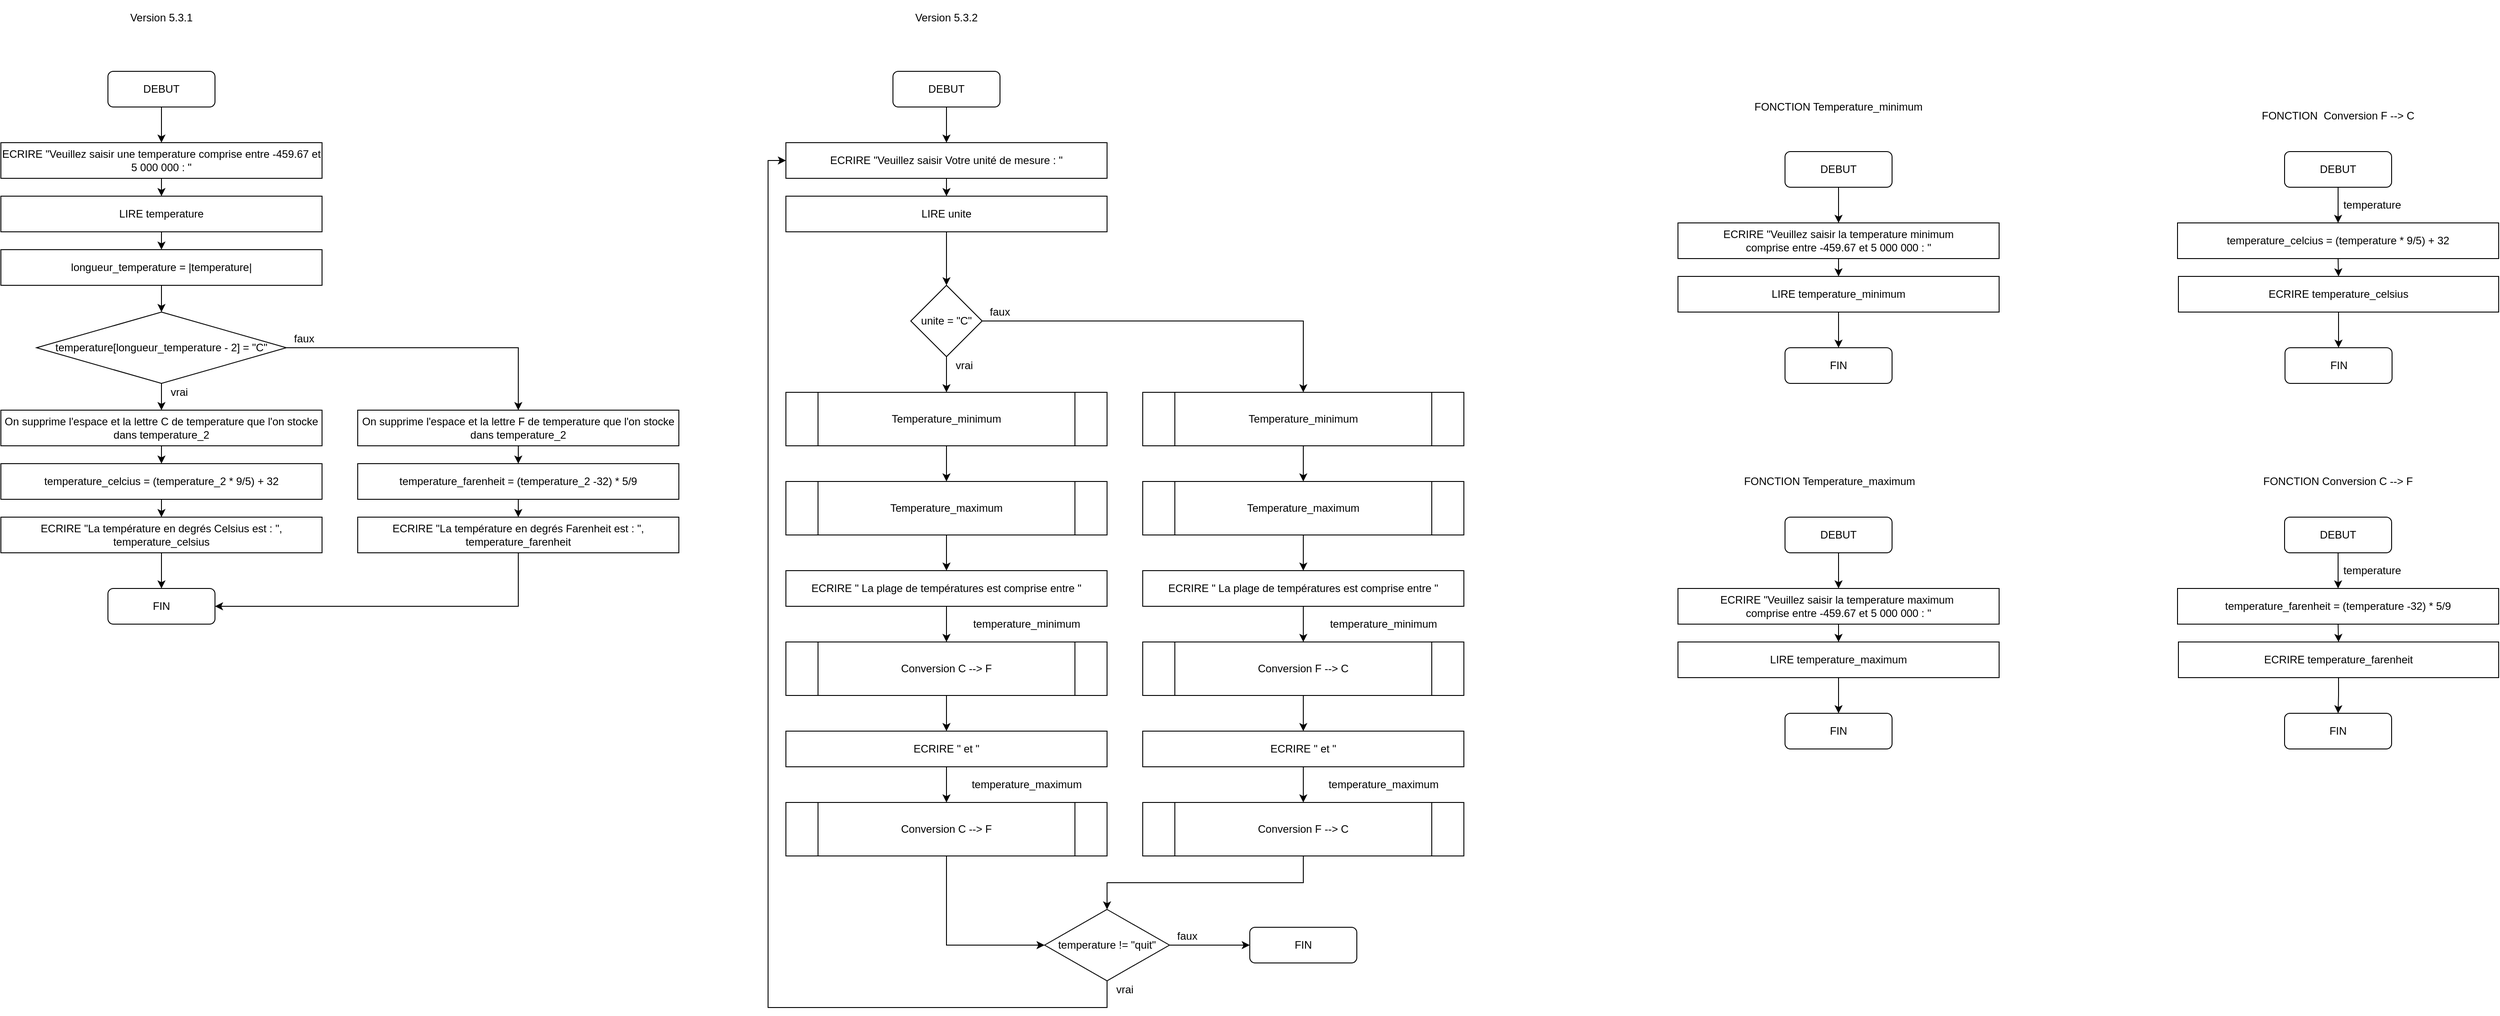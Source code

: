 <mxfile version="14.4.2" type="device"><diagram id="2LQfnjnN--B6OkXImYu9" name="Page-1"><mxGraphModel dx="1662" dy="814" grid="1" gridSize="10" guides="1" tooltips="1" connect="1" arrows="1" fold="1" page="1" pageScale="1" pageWidth="827" pageHeight="1169" math="0" shadow="0"><root><mxCell id="0"/><mxCell id="1" parent="0"/><mxCell id="F50P-UAaNI8iaHoif6Eq-10" style="edgeStyle=orthogonalEdgeStyle;rounded=0;orthogonalLoop=1;jettySize=auto;html=1;exitX=0.5;exitY=1;exitDx=0;exitDy=0;entryX=0.5;entryY=0;entryDx=0;entryDy=0;" edge="1" parent="1" source="HuaS0qik6T8vx8FbvCG5-1" target="HuaS0qik6T8vx8FbvCG5-2"><mxGeometry relative="1" as="geometry"/></mxCell><mxCell id="HuaS0qik6T8vx8FbvCG5-1" value="DEBUT" style="rounded=1;whiteSpace=wrap;html=1;fillColor=none;" parent="1" vertex="1"><mxGeometry x="160" y="120" width="120" height="40" as="geometry"/></mxCell><mxCell id="F50P-UAaNI8iaHoif6Eq-11" style="edgeStyle=orthogonalEdgeStyle;rounded=0;orthogonalLoop=1;jettySize=auto;html=1;exitX=0.5;exitY=1;exitDx=0;exitDy=0;entryX=0.5;entryY=0;entryDx=0;entryDy=0;" edge="1" parent="1" source="HuaS0qik6T8vx8FbvCG5-2" target="HuaS0qik6T8vx8FbvCG5-3"><mxGeometry relative="1" as="geometry"/></mxCell><mxCell id="HuaS0qik6T8vx8FbvCG5-2" value="ECRIRE &quot;Veuillez saisir une temperature comprise entre -459.67 et 5 000 000 : &quot;" style="rounded=0;whiteSpace=wrap;html=1;fillColor=none;" parent="1" vertex="1"><mxGeometry x="40" y="200" width="360" height="40" as="geometry"/></mxCell><mxCell id="F50P-UAaNI8iaHoif6Eq-12" style="edgeStyle=orthogonalEdgeStyle;rounded=0;orthogonalLoop=1;jettySize=auto;html=1;exitX=0.5;exitY=1;exitDx=0;exitDy=0;entryX=0.5;entryY=0;entryDx=0;entryDy=0;" edge="1" parent="1" source="HuaS0qik6T8vx8FbvCG5-3" target="HuaS0qik6T8vx8FbvCG5-5"><mxGeometry relative="1" as="geometry"/></mxCell><mxCell id="HuaS0qik6T8vx8FbvCG5-3" value="LIRE temperature" style="rounded=0;whiteSpace=wrap;html=1;fillColor=none;" parent="1" vertex="1"><mxGeometry x="40" y="260" width="360" height="40" as="geometry"/></mxCell><mxCell id="F50P-UAaNI8iaHoif6Eq-18" style="edgeStyle=orthogonalEdgeStyle;rounded=0;orthogonalLoop=1;jettySize=auto;html=1;exitX=0.5;exitY=1;exitDx=0;exitDy=0;entryX=0.5;entryY=0;entryDx=0;entryDy=0;" edge="1" parent="1" source="HuaS0qik6T8vx8FbvCG5-4" target="F50P-UAaNI8iaHoif6Eq-16"><mxGeometry relative="1" as="geometry"/></mxCell><mxCell id="F50P-UAaNI8iaHoif6Eq-20" style="edgeStyle=orthogonalEdgeStyle;rounded=0;orthogonalLoop=1;jettySize=auto;html=1;exitX=1;exitY=0.5;exitDx=0;exitDy=0;entryX=0.5;entryY=0;entryDx=0;entryDy=0;" edge="1" parent="1" source="HuaS0qik6T8vx8FbvCG5-4" target="F50P-UAaNI8iaHoif6Eq-17"><mxGeometry relative="1" as="geometry"/></mxCell><mxCell id="HuaS0qik6T8vx8FbvCG5-4" value="temperature[longueur_temperature - 2] = &quot;C&quot;" style="rhombus;whiteSpace=wrap;html=1;fillColor=none;" parent="1" vertex="1"><mxGeometry x="80" y="390" width="280" height="80" as="geometry"/></mxCell><mxCell id="F50P-UAaNI8iaHoif6Eq-1" style="edgeStyle=orthogonalEdgeStyle;rounded=0;orthogonalLoop=1;jettySize=auto;html=1;exitX=0.5;exitY=1;exitDx=0;exitDy=0;entryX=0.5;entryY=0;entryDx=0;entryDy=0;" edge="1" parent="1" source="HuaS0qik6T8vx8FbvCG5-5" target="HuaS0qik6T8vx8FbvCG5-4"><mxGeometry relative="1" as="geometry"/></mxCell><mxCell id="HuaS0qik6T8vx8FbvCG5-5" value="longueur_temperature = |temperature|" style="rounded=0;whiteSpace=wrap;html=1;fillColor=none;" parent="1" vertex="1"><mxGeometry x="40" y="320" width="360" height="40" as="geometry"/></mxCell><mxCell id="F50P-UAaNI8iaHoif6Eq-9" style="edgeStyle=orthogonalEdgeStyle;rounded=0;orthogonalLoop=1;jettySize=auto;html=1;exitX=0.5;exitY=1;exitDx=0;exitDy=0;entryX=0.5;entryY=0;entryDx=0;entryDy=0;" edge="1" parent="1" source="F50P-UAaNI8iaHoif6Eq-2" target="F50P-UAaNI8iaHoif6Eq-3"><mxGeometry relative="1" as="geometry"/></mxCell><mxCell id="F50P-UAaNI8iaHoif6Eq-2" value="temperature_farenheit = (temperature_2 -32) * 5/9" style="rounded=0;whiteSpace=wrap;html=1;fillColor=none;" vertex="1" parent="1"><mxGeometry x="440" y="560" width="360" height="40" as="geometry"/></mxCell><mxCell id="F50P-UAaNI8iaHoif6Eq-15" style="edgeStyle=orthogonalEdgeStyle;rounded=0;orthogonalLoop=1;jettySize=auto;html=1;exitX=0.5;exitY=1;exitDx=0;exitDy=0;entryX=1;entryY=0.5;entryDx=0;entryDy=0;" edge="1" parent="1" source="F50P-UAaNI8iaHoif6Eq-3" target="F50P-UAaNI8iaHoif6Eq-13"><mxGeometry relative="1" as="geometry"/></mxCell><mxCell id="F50P-UAaNI8iaHoif6Eq-3" value="ECRIRE &quot;La température en degrés Farenheit est : &quot;, temperature_farenheit" style="rounded=0;whiteSpace=wrap;html=1;fillColor=none;" vertex="1" parent="1"><mxGeometry x="440" y="620" width="360" height="40" as="geometry"/></mxCell><mxCell id="F50P-UAaNI8iaHoif6Eq-7" style="edgeStyle=orthogonalEdgeStyle;rounded=0;orthogonalLoop=1;jettySize=auto;html=1;exitX=0.5;exitY=1;exitDx=0;exitDy=0;entryX=0.5;entryY=0;entryDx=0;entryDy=0;" edge="1" parent="1" source="F50P-UAaNI8iaHoif6Eq-4" target="F50P-UAaNI8iaHoif6Eq-5"><mxGeometry relative="1" as="geometry"/></mxCell><mxCell id="F50P-UAaNI8iaHoif6Eq-4" value="temperature_celcius = (temperature_2 * 9/5) + 32" style="rounded=0;whiteSpace=wrap;html=1;fillColor=none;" vertex="1" parent="1"><mxGeometry x="40" y="560" width="360" height="40" as="geometry"/></mxCell><mxCell id="F50P-UAaNI8iaHoif6Eq-14" style="edgeStyle=orthogonalEdgeStyle;rounded=0;orthogonalLoop=1;jettySize=auto;html=1;exitX=0.5;exitY=1;exitDx=0;exitDy=0;entryX=0.5;entryY=0;entryDx=0;entryDy=0;" edge="1" parent="1" source="F50P-UAaNI8iaHoif6Eq-5" target="F50P-UAaNI8iaHoif6Eq-13"><mxGeometry relative="1" as="geometry"/></mxCell><mxCell id="F50P-UAaNI8iaHoif6Eq-5" value="&lt;span&gt;ECRIRE &quot;La température en degrés Celsius est : &quot;, temperature_celsius&lt;/span&gt;" style="rounded=0;whiteSpace=wrap;html=1;fillColor=none;" vertex="1" parent="1"><mxGeometry x="40" y="620" width="360" height="40" as="geometry"/></mxCell><mxCell id="F50P-UAaNI8iaHoif6Eq-13" value="FIN" style="rounded=1;whiteSpace=wrap;html=1;fillColor=none;" vertex="1" parent="1"><mxGeometry x="160" y="700" width="120" height="40" as="geometry"/></mxCell><mxCell id="F50P-UAaNI8iaHoif6Eq-19" style="edgeStyle=orthogonalEdgeStyle;rounded=0;orthogonalLoop=1;jettySize=auto;html=1;exitX=0.5;exitY=1;exitDx=0;exitDy=0;entryX=0.5;entryY=0;entryDx=0;entryDy=0;" edge="1" parent="1" source="F50P-UAaNI8iaHoif6Eq-16" target="F50P-UAaNI8iaHoif6Eq-4"><mxGeometry relative="1" as="geometry"/></mxCell><mxCell id="F50P-UAaNI8iaHoif6Eq-16" value="On supprime l'espace et la lettre C de temperature que l'on stocke dans temperature_2" style="rounded=0;whiteSpace=wrap;html=1;fillColor=none;" vertex="1" parent="1"><mxGeometry x="40" y="500" width="360" height="40" as="geometry"/></mxCell><mxCell id="F50P-UAaNI8iaHoif6Eq-21" style="edgeStyle=orthogonalEdgeStyle;rounded=0;orthogonalLoop=1;jettySize=auto;html=1;exitX=0.5;exitY=1;exitDx=0;exitDy=0;entryX=0.5;entryY=0;entryDx=0;entryDy=0;" edge="1" parent="1" source="F50P-UAaNI8iaHoif6Eq-17" target="F50P-UAaNI8iaHoif6Eq-2"><mxGeometry relative="1" as="geometry"/></mxCell><mxCell id="F50P-UAaNI8iaHoif6Eq-17" value="On supprime l'espace et la lettre F de temperature que l'on stocke dans temperature_2" style="rounded=0;whiteSpace=wrap;html=1;fillColor=none;" vertex="1" parent="1"><mxGeometry x="440" y="500" width="360" height="40" as="geometry"/></mxCell><mxCell id="F50P-UAaNI8iaHoif6Eq-22" value="Version 5.3.1" style="text;html=1;strokeColor=none;fillColor=none;align=center;verticalAlign=middle;whiteSpace=wrap;rounded=0;" vertex="1" parent="1"><mxGeometry x="160" y="40" width="120" height="40" as="geometry"/></mxCell><mxCell id="F50P-UAaNI8iaHoif6Eq-23" value="vrai" style="text;html=1;strokeColor=none;fillColor=none;align=center;verticalAlign=middle;whiteSpace=wrap;rounded=0;" vertex="1" parent="1"><mxGeometry x="220" y="470" width="40" height="20" as="geometry"/></mxCell><mxCell id="F50P-UAaNI8iaHoif6Eq-24" value="faux" style="text;html=1;strokeColor=none;fillColor=none;align=center;verticalAlign=middle;whiteSpace=wrap;rounded=0;" vertex="1" parent="1"><mxGeometry x="360" y="410" width="40" height="20" as="geometry"/></mxCell><mxCell id="F50P-UAaNI8iaHoif6Eq-113" style="edgeStyle=orthogonalEdgeStyle;rounded=0;orthogonalLoop=1;jettySize=auto;html=1;exitX=0.5;exitY=1;exitDx=0;exitDy=0;entryX=0.5;entryY=0;entryDx=0;entryDy=0;" edge="1" parent="1" source="F50P-UAaNI8iaHoif6Eq-25" target="F50P-UAaNI8iaHoif6Eq-60"><mxGeometry relative="1" as="geometry"/></mxCell><mxCell id="F50P-UAaNI8iaHoif6Eq-25" value="DEBUT" style="rounded=1;whiteSpace=wrap;html=1;fillColor=none;" vertex="1" parent="1"><mxGeometry x="1040" y="120" width="120" height="40" as="geometry"/></mxCell><mxCell id="F50P-UAaNI8iaHoif6Eq-26" value="Version 5.3.2" style="text;html=1;strokeColor=none;fillColor=none;align=center;verticalAlign=middle;whiteSpace=wrap;rounded=0;" vertex="1" parent="1"><mxGeometry x="1040" y="40" width="120" height="40" as="geometry"/></mxCell><mxCell id="F50P-UAaNI8iaHoif6Eq-97" style="edgeStyle=orthogonalEdgeStyle;rounded=0;orthogonalLoop=1;jettySize=auto;html=1;exitX=0.5;exitY=1;exitDx=0;exitDy=0;entryX=0.5;entryY=0;entryDx=0;entryDy=0;" edge="1" parent="1" source="F50P-UAaNI8iaHoif6Eq-28" target="F50P-UAaNI8iaHoif6Eq-76"><mxGeometry relative="1" as="geometry"><mxPoint x="2100" y="420" as="targetPoint"/></mxGeometry></mxCell><mxCell id="F50P-UAaNI8iaHoif6Eq-28" value="LIRE temperature_minimum" style="rounded=0;whiteSpace=wrap;html=1;fillColor=none;" vertex="1" parent="1"><mxGeometry x="1920" y="350" width="360" height="40" as="geometry"/></mxCell><mxCell id="F50P-UAaNI8iaHoif6Eq-122" style="edgeStyle=orthogonalEdgeStyle;rounded=0;orthogonalLoop=1;jettySize=auto;html=1;exitX=1;exitY=0.5;exitDx=0;exitDy=0;" edge="1" parent="1" source="F50P-UAaNI8iaHoif6Eq-33" target="F50P-UAaNI8iaHoif6Eq-38"><mxGeometry relative="1" as="geometry"/></mxCell><mxCell id="F50P-UAaNI8iaHoif6Eq-123" style="edgeStyle=orthogonalEdgeStyle;rounded=0;orthogonalLoop=1;jettySize=auto;html=1;exitX=0.5;exitY=1;exitDx=0;exitDy=0;entryX=0;entryY=0.5;entryDx=0;entryDy=0;" edge="1" parent="1" source="F50P-UAaNI8iaHoif6Eq-33" target="F50P-UAaNI8iaHoif6Eq-60"><mxGeometry relative="1" as="geometry"><Array as="points"><mxPoint x="1280" y="1170"/><mxPoint x="900" y="1170"/><mxPoint x="900" y="220"/></Array></mxGeometry></mxCell><mxCell id="F50P-UAaNI8iaHoif6Eq-33" value="temperature != &quot;quit&quot;" style="rhombus;whiteSpace=wrap;html=1;fillColor=none;" vertex="1" parent="1"><mxGeometry x="1210" y="1060" width="140" height="80" as="geometry"/></mxCell><mxCell id="F50P-UAaNI8iaHoif6Eq-144" style="edgeStyle=orthogonalEdgeStyle;rounded=0;orthogonalLoop=1;jettySize=auto;html=1;exitX=0.5;exitY=1;exitDx=0;exitDy=0;entryX=0.5;entryY=0;entryDx=0;entryDy=0;" edge="1" parent="1" source="F50P-UAaNI8iaHoif6Eq-34" target="F50P-UAaNI8iaHoif6Eq-143"><mxGeometry relative="1" as="geometry"/></mxCell><mxCell id="F50P-UAaNI8iaHoif6Eq-34" value="temperature_celcius = (temperature * 9/5) + 32" style="rounded=0;whiteSpace=wrap;html=1;fillColor=none;" vertex="1" parent="1"><mxGeometry x="2480" y="290" width="360" height="40" as="geometry"/></mxCell><mxCell id="F50P-UAaNI8iaHoif6Eq-147" style="edgeStyle=orthogonalEdgeStyle;rounded=0;orthogonalLoop=1;jettySize=auto;html=1;exitX=0.5;exitY=1;exitDx=0;exitDy=0;entryX=0.5;entryY=0;entryDx=0;entryDy=0;" edge="1" parent="1" source="F50P-UAaNI8iaHoif6Eq-36" target="F50P-UAaNI8iaHoif6Eq-146"><mxGeometry relative="1" as="geometry"/></mxCell><mxCell id="F50P-UAaNI8iaHoif6Eq-36" value="temperature_farenheit = (temperature -32) * 5/9" style="rounded=0;whiteSpace=wrap;html=1;fillColor=none;" vertex="1" parent="1"><mxGeometry x="2480" y="700" width="360" height="40" as="geometry"/></mxCell><mxCell id="F50P-UAaNI8iaHoif6Eq-38" value="FIN" style="rounded=1;whiteSpace=wrap;html=1;fillColor=none;" vertex="1" parent="1"><mxGeometry x="1440" y="1080" width="120" height="40" as="geometry"/></mxCell><mxCell id="F50P-UAaNI8iaHoif6Eq-114" style="edgeStyle=orthogonalEdgeStyle;rounded=0;orthogonalLoop=1;jettySize=auto;html=1;exitX=0.5;exitY=1;exitDx=0;exitDy=0;entryX=0.5;entryY=0;entryDx=0;entryDy=0;" edge="1" parent="1" source="F50P-UAaNI8iaHoif6Eq-60" target="F50P-UAaNI8iaHoif6Eq-61"><mxGeometry relative="1" as="geometry"/></mxCell><mxCell id="F50P-UAaNI8iaHoif6Eq-60" value="ECRIRE &quot;Veuillez saisir Votre unité de mesure : &quot;" style="rounded=0;whiteSpace=wrap;html=1;fillColor=none;" vertex="1" parent="1"><mxGeometry x="920" y="200" width="360" height="40" as="geometry"/></mxCell><mxCell id="F50P-UAaNI8iaHoif6Eq-115" style="edgeStyle=orthogonalEdgeStyle;rounded=0;orthogonalLoop=1;jettySize=auto;html=1;exitX=0.5;exitY=1;exitDx=0;exitDy=0;entryX=0.5;entryY=0;entryDx=0;entryDy=0;" edge="1" parent="1" source="F50P-UAaNI8iaHoif6Eq-61" target="F50P-UAaNI8iaHoif6Eq-62"><mxGeometry relative="1" as="geometry"/></mxCell><mxCell id="F50P-UAaNI8iaHoif6Eq-61" value="LIRE unite" style="rounded=0;whiteSpace=wrap;html=1;fillColor=none;" vertex="1" parent="1"><mxGeometry x="920" y="260" width="360" height="40" as="geometry"/></mxCell><mxCell id="F50P-UAaNI8iaHoif6Eq-111" style="edgeStyle=orthogonalEdgeStyle;rounded=0;orthogonalLoop=1;jettySize=auto;html=1;exitX=0.5;exitY=1;exitDx=0;exitDy=0;entryX=0.5;entryY=0;entryDx=0;entryDy=0;" edge="1" parent="1" source="F50P-UAaNI8iaHoif6Eq-62" target="F50P-UAaNI8iaHoif6Eq-77"><mxGeometry relative="1" as="geometry"/></mxCell><mxCell id="F50P-UAaNI8iaHoif6Eq-116" style="edgeStyle=orthogonalEdgeStyle;rounded=0;orthogonalLoop=1;jettySize=auto;html=1;exitX=1;exitY=0.5;exitDx=0;exitDy=0;entryX=0.5;entryY=0;entryDx=0;entryDy=0;" edge="1" parent="1" source="F50P-UAaNI8iaHoif6Eq-62" target="F50P-UAaNI8iaHoif6Eq-92"><mxGeometry relative="1" as="geometry"/></mxCell><mxCell id="F50P-UAaNI8iaHoif6Eq-62" value="unite = &quot;C&quot;" style="rhombus;whiteSpace=wrap;html=1;fillColor=none;" vertex="1" parent="1"><mxGeometry x="1060" y="360" width="80" height="80" as="geometry"/></mxCell><mxCell id="F50P-UAaNI8iaHoif6Eq-96" style="edgeStyle=orthogonalEdgeStyle;rounded=0;orthogonalLoop=1;jettySize=auto;html=1;exitX=0.5;exitY=1;exitDx=0;exitDy=0;entryX=0.5;entryY=0;entryDx=0;entryDy=0;" edge="1" parent="1" source="F50P-UAaNI8iaHoif6Eq-63" target="F50P-UAaNI8iaHoif6Eq-28"><mxGeometry relative="1" as="geometry"/></mxCell><mxCell id="F50P-UAaNI8iaHoif6Eq-63" value="ECRIRE &quot;Veuillez saisir la temperature minimum &lt;br&gt;comprise entre -459.67 et 5 000 000 : &quot;" style="rounded=0;whiteSpace=wrap;html=1;fillColor=none;" vertex="1" parent="1"><mxGeometry x="1920" y="290" width="360" height="40" as="geometry"/></mxCell><mxCell id="F50P-UAaNI8iaHoif6Eq-99" style="edgeStyle=orthogonalEdgeStyle;rounded=0;orthogonalLoop=1;jettySize=auto;html=1;exitX=0.5;exitY=1;exitDx=0;exitDy=0;entryX=0.5;entryY=0;entryDx=0;entryDy=0;" edge="1" parent="1" source="F50P-UAaNI8iaHoif6Eq-66" target="F50P-UAaNI8iaHoif6Eq-67"><mxGeometry relative="1" as="geometry"/></mxCell><mxCell id="F50P-UAaNI8iaHoif6Eq-66" value="ECRIRE &quot;Veuillez saisir la temperature maximum&amp;nbsp;&lt;br&gt;comprise entre -459.67 et 5 000 000 : &quot;" style="rounded=0;whiteSpace=wrap;html=1;fillColor=none;" vertex="1" parent="1"><mxGeometry x="1920" y="700" width="360" height="40" as="geometry"/></mxCell><mxCell id="F50P-UAaNI8iaHoif6Eq-100" style="edgeStyle=orthogonalEdgeStyle;rounded=0;orthogonalLoop=1;jettySize=auto;html=1;exitX=0.5;exitY=1;exitDx=0;exitDy=0;entryX=0.5;entryY=0;entryDx=0;entryDy=0;" edge="1" parent="1" source="F50P-UAaNI8iaHoif6Eq-67" target="F50P-UAaNI8iaHoif6Eq-81"><mxGeometry relative="1" as="geometry"/></mxCell><mxCell id="F50P-UAaNI8iaHoif6Eq-67" value="LIRE temperature_maximum" style="rounded=0;whiteSpace=wrap;html=1;fillColor=none;" vertex="1" parent="1"><mxGeometry x="1920" y="760" width="360" height="40" as="geometry"/></mxCell><mxCell id="F50P-UAaNI8iaHoif6Eq-165" style="edgeStyle=orthogonalEdgeStyle;rounded=0;orthogonalLoop=1;jettySize=auto;html=1;exitX=0.5;exitY=1;exitDx=0;exitDy=0;entryX=0.5;entryY=0;entryDx=0;entryDy=0;" edge="1" parent="1" source="F50P-UAaNI8iaHoif6Eq-71" target="F50P-UAaNI8iaHoif6Eq-156"><mxGeometry relative="1" as="geometry"/></mxCell><mxCell id="F50P-UAaNI8iaHoif6Eq-71" value="Conversion C --&amp;gt; F" style="shape=process;whiteSpace=wrap;html=1;backgroundOutline=1;fillColor=none;" vertex="1" parent="1"><mxGeometry x="920" y="760" width="360" height="60" as="geometry"/></mxCell><mxCell id="F50P-UAaNI8iaHoif6Eq-169" style="edgeStyle=orthogonalEdgeStyle;rounded=0;orthogonalLoop=1;jettySize=auto;html=1;exitX=0.5;exitY=1;exitDx=0;exitDy=0;entryX=0.5;entryY=0;entryDx=0;entryDy=0;" edge="1" parent="1" source="F50P-UAaNI8iaHoif6Eq-72" target="F50P-UAaNI8iaHoif6Eq-157"><mxGeometry relative="1" as="geometry"/></mxCell><mxCell id="F50P-UAaNI8iaHoif6Eq-72" value="Conversion F --&amp;gt; C" style="shape=process;whiteSpace=wrap;html=1;backgroundOutline=1;fillColor=none;" vertex="1" parent="1"><mxGeometry x="1320" y="760" width="360" height="60" as="geometry"/></mxCell><mxCell id="F50P-UAaNI8iaHoif6Eq-95" style="edgeStyle=orthogonalEdgeStyle;rounded=0;orthogonalLoop=1;jettySize=auto;html=1;exitX=0.5;exitY=1;exitDx=0;exitDy=0;entryX=0.5;entryY=0;entryDx=0;entryDy=0;" edge="1" parent="1" source="F50P-UAaNI8iaHoif6Eq-74" target="F50P-UAaNI8iaHoif6Eq-63"><mxGeometry relative="1" as="geometry"/></mxCell><mxCell id="F50P-UAaNI8iaHoif6Eq-74" value="DEBUT" style="rounded=1;whiteSpace=wrap;html=1;fillColor=none;" vertex="1" parent="1"><mxGeometry x="2040" y="210" width="120" height="40" as="geometry"/></mxCell><mxCell id="F50P-UAaNI8iaHoif6Eq-76" value="FIN" style="rounded=1;whiteSpace=wrap;html=1;fillColor=none;" vertex="1" parent="1"><mxGeometry x="2040" y="430" width="120" height="40" as="geometry"/></mxCell><mxCell id="F50P-UAaNI8iaHoif6Eq-151" style="edgeStyle=orthogonalEdgeStyle;rounded=0;orthogonalLoop=1;jettySize=auto;html=1;exitX=0.5;exitY=1;exitDx=0;exitDy=0;entryX=0.5;entryY=0;entryDx=0;entryDy=0;" edge="1" parent="1" source="F50P-UAaNI8iaHoif6Eq-77" target="F50P-UAaNI8iaHoif6Eq-82"><mxGeometry relative="1" as="geometry"/></mxCell><mxCell id="F50P-UAaNI8iaHoif6Eq-77" value="Temperature_minimum" style="shape=process;whiteSpace=wrap;html=1;backgroundOutline=1;fillColor=none;" vertex="1" parent="1"><mxGeometry x="920" y="480" width="360" height="60" as="geometry"/></mxCell><mxCell id="F50P-UAaNI8iaHoif6Eq-98" style="edgeStyle=orthogonalEdgeStyle;rounded=0;orthogonalLoop=1;jettySize=auto;html=1;exitX=0.5;exitY=1;exitDx=0;exitDy=0;entryX=0.5;entryY=0;entryDx=0;entryDy=0;" edge="1" parent="1" source="F50P-UAaNI8iaHoif6Eq-80" target="F50P-UAaNI8iaHoif6Eq-66"><mxGeometry relative="1" as="geometry"/></mxCell><mxCell id="F50P-UAaNI8iaHoif6Eq-80" value="DEBUT" style="rounded=1;whiteSpace=wrap;html=1;fillColor=none;" vertex="1" parent="1"><mxGeometry x="2040" y="620" width="120" height="40" as="geometry"/></mxCell><mxCell id="F50P-UAaNI8iaHoif6Eq-81" value="FIN" style="rounded=1;whiteSpace=wrap;html=1;fillColor=none;" vertex="1" parent="1"><mxGeometry x="2040" y="840" width="120" height="40" as="geometry"/></mxCell><mxCell id="F50P-UAaNI8iaHoif6Eq-163" style="edgeStyle=orthogonalEdgeStyle;rounded=0;orthogonalLoop=1;jettySize=auto;html=1;exitX=0.5;exitY=1;exitDx=0;exitDy=0;entryX=0.5;entryY=0;entryDx=0;entryDy=0;" edge="1" parent="1" source="F50P-UAaNI8iaHoif6Eq-82" target="F50P-UAaNI8iaHoif6Eq-153"><mxGeometry relative="1" as="geometry"/></mxCell><mxCell id="F50P-UAaNI8iaHoif6Eq-82" value="Temperature_maximum" style="shape=process;whiteSpace=wrap;html=1;backgroundOutline=1;fillColor=none;" vertex="1" parent="1"><mxGeometry x="920" y="580" width="360" height="60" as="geometry"/></mxCell><mxCell id="F50P-UAaNI8iaHoif6Eq-167" style="edgeStyle=orthogonalEdgeStyle;rounded=0;orthogonalLoop=1;jettySize=auto;html=1;exitX=0.5;exitY=1;exitDx=0;exitDy=0;entryX=0.5;entryY=0;entryDx=0;entryDy=0;" edge="1" parent="1" source="F50P-UAaNI8iaHoif6Eq-83" target="F50P-UAaNI8iaHoif6Eq-158"><mxGeometry relative="1" as="geometry"/></mxCell><mxCell id="F50P-UAaNI8iaHoif6Eq-83" value="Temperature_maximum" style="shape=process;whiteSpace=wrap;html=1;backgroundOutline=1;fillColor=none;" vertex="1" parent="1"><mxGeometry x="1320" y="580" width="360" height="60" as="geometry"/></mxCell><mxCell id="F50P-UAaNI8iaHoif6Eq-102" style="edgeStyle=orthogonalEdgeStyle;rounded=0;orthogonalLoop=1;jettySize=auto;html=1;exitX=0.5;exitY=1;exitDx=0;exitDy=0;entryX=0.5;entryY=0;entryDx=0;entryDy=0;" edge="1" parent="1" source="F50P-UAaNI8iaHoif6Eq-84" target="F50P-UAaNI8iaHoif6Eq-34"><mxGeometry relative="1" as="geometry"/></mxCell><mxCell id="F50P-UAaNI8iaHoif6Eq-84" value="DEBUT" style="rounded=1;whiteSpace=wrap;html=1;fillColor=none;" vertex="1" parent="1"><mxGeometry x="2600" y="210" width="120" height="40" as="geometry"/></mxCell><mxCell id="F50P-UAaNI8iaHoif6Eq-85" value="FIN" style="rounded=1;whiteSpace=wrap;html=1;fillColor=none;" vertex="1" parent="1"><mxGeometry x="2600.5" y="430" width="120" height="40" as="geometry"/></mxCell><mxCell id="F50P-UAaNI8iaHoif6Eq-86" value="FIN" style="rounded=1;whiteSpace=wrap;html=1;fillColor=none;" vertex="1" parent="1"><mxGeometry x="2600" y="840" width="120" height="40" as="geometry"/></mxCell><mxCell id="F50P-UAaNI8iaHoif6Eq-105" style="edgeStyle=orthogonalEdgeStyle;rounded=0;orthogonalLoop=1;jettySize=auto;html=1;exitX=0.5;exitY=1;exitDx=0;exitDy=0;entryX=0.5;entryY=0;entryDx=0;entryDy=0;" edge="1" parent="1" source="F50P-UAaNI8iaHoif6Eq-87" target="F50P-UAaNI8iaHoif6Eq-36"><mxGeometry relative="1" as="geometry"/></mxCell><mxCell id="F50P-UAaNI8iaHoif6Eq-87" value="DEBUT" style="rounded=1;whiteSpace=wrap;html=1;fillColor=none;" vertex="1" parent="1"><mxGeometry x="2600" y="620" width="120" height="40" as="geometry"/></mxCell><mxCell id="F50P-UAaNI8iaHoif6Eq-90" value="FONCTION&amp;nbsp; Conversion F --&amp;gt; C" style="text;html=1;strokeColor=none;fillColor=none;align=center;verticalAlign=middle;whiteSpace=wrap;rounded=0;" vertex="1" parent="1"><mxGeometry x="2560" y="150" width="200" height="40" as="geometry"/></mxCell><mxCell id="F50P-UAaNI8iaHoif6Eq-91" value="FONCTION Conversion C --&amp;gt; F" style="text;html=1;strokeColor=none;fillColor=none;align=center;verticalAlign=middle;whiteSpace=wrap;rounded=0;" vertex="1" parent="1"><mxGeometry x="2560" y="560" width="200" height="40" as="geometry"/></mxCell><mxCell id="F50P-UAaNI8iaHoif6Eq-152" style="edgeStyle=orthogonalEdgeStyle;rounded=0;orthogonalLoop=1;jettySize=auto;html=1;exitX=0.5;exitY=1;exitDx=0;exitDy=0;entryX=0.5;entryY=0;entryDx=0;entryDy=0;" edge="1" parent="1" source="F50P-UAaNI8iaHoif6Eq-92" target="F50P-UAaNI8iaHoif6Eq-83"><mxGeometry relative="1" as="geometry"/></mxCell><mxCell id="F50P-UAaNI8iaHoif6Eq-92" value="Temperature_minimum" style="shape=process;whiteSpace=wrap;html=1;backgroundOutline=1;fillColor=none;" vertex="1" parent="1"><mxGeometry x="1320" y="480" width="360" height="60" as="geometry"/></mxCell><mxCell id="F50P-UAaNI8iaHoif6Eq-93" value="FONCTION Temperature_maximum" style="text;html=1;strokeColor=none;fillColor=none;align=center;verticalAlign=middle;whiteSpace=wrap;rounded=0;" vertex="1" parent="1"><mxGeometry x="1990" y="560" width="200" height="40" as="geometry"/></mxCell><mxCell id="F50P-UAaNI8iaHoif6Eq-94" value="FONCTION Temperature_minimum" style="text;html=1;strokeColor=none;fillColor=none;align=center;verticalAlign=middle;whiteSpace=wrap;rounded=0;" vertex="1" parent="1"><mxGeometry x="2000" y="140" width="200" height="40" as="geometry"/></mxCell><mxCell id="F50P-UAaNI8iaHoif6Eq-124" value="vrai" style="text;html=1;strokeColor=none;fillColor=none;align=center;verticalAlign=middle;whiteSpace=wrap;rounded=0;" vertex="1" parent="1"><mxGeometry x="1280" y="1140" width="40" height="20" as="geometry"/></mxCell><mxCell id="F50P-UAaNI8iaHoif6Eq-125" value="vrai" style="text;html=1;strokeColor=none;fillColor=none;align=center;verticalAlign=middle;whiteSpace=wrap;rounded=0;" vertex="1" parent="1"><mxGeometry x="1100" y="440" width="40" height="20" as="geometry"/></mxCell><mxCell id="F50P-UAaNI8iaHoif6Eq-126" value="faux" style="text;html=1;strokeColor=none;fillColor=none;align=center;verticalAlign=middle;whiteSpace=wrap;rounded=0;" vertex="1" parent="1"><mxGeometry x="1140" y="380" width="40" height="20" as="geometry"/></mxCell><mxCell id="F50P-UAaNI8iaHoif6Eq-127" value="faux" style="text;html=1;strokeColor=none;fillColor=none;align=center;verticalAlign=middle;whiteSpace=wrap;rounded=0;" vertex="1" parent="1"><mxGeometry x="1350" y="1080" width="40" height="20" as="geometry"/></mxCell><mxCell id="F50P-UAaNI8iaHoif6Eq-145" style="edgeStyle=orthogonalEdgeStyle;rounded=0;orthogonalLoop=1;jettySize=auto;html=1;exitX=0.5;exitY=1;exitDx=0;exitDy=0;entryX=0.5;entryY=0;entryDx=0;entryDy=0;" edge="1" parent="1" source="F50P-UAaNI8iaHoif6Eq-143" target="F50P-UAaNI8iaHoif6Eq-85"><mxGeometry relative="1" as="geometry"/></mxCell><mxCell id="F50P-UAaNI8iaHoif6Eq-143" value="ECRIRE temperature_celsius" style="rounded=0;whiteSpace=wrap;html=1;fillColor=none;" vertex="1" parent="1"><mxGeometry x="2481" y="350" width="359" height="40" as="geometry"/></mxCell><mxCell id="F50P-UAaNI8iaHoif6Eq-148" style="edgeStyle=orthogonalEdgeStyle;rounded=0;orthogonalLoop=1;jettySize=auto;html=1;exitX=0.5;exitY=1;exitDx=0;exitDy=0;entryX=0.5;entryY=0;entryDx=0;entryDy=0;" edge="1" parent="1" source="F50P-UAaNI8iaHoif6Eq-146" target="F50P-UAaNI8iaHoif6Eq-86"><mxGeometry relative="1" as="geometry"/></mxCell><mxCell id="F50P-UAaNI8iaHoif6Eq-146" value="ECRIRE temperature_farenheit" style="rounded=0;whiteSpace=wrap;html=1;fillColor=none;" vertex="1" parent="1"><mxGeometry x="2481" y="760" width="359" height="40" as="geometry"/></mxCell><mxCell id="F50P-UAaNI8iaHoif6Eq-164" style="edgeStyle=orthogonalEdgeStyle;rounded=0;orthogonalLoop=1;jettySize=auto;html=1;exitX=0.5;exitY=1;exitDx=0;exitDy=0;entryX=0.5;entryY=0;entryDx=0;entryDy=0;" edge="1" parent="1" source="F50P-UAaNI8iaHoif6Eq-153" target="F50P-UAaNI8iaHoif6Eq-71"><mxGeometry relative="1" as="geometry"/></mxCell><mxCell id="F50P-UAaNI8iaHoif6Eq-153" value="ECRIRE &quot; La plage de températures est comprise entre &quot;" style="rounded=0;whiteSpace=wrap;html=1;fillColor=none;" vertex="1" parent="1"><mxGeometry x="920" y="680" width="360" height="40" as="geometry"/></mxCell><mxCell id="F50P-UAaNI8iaHoif6Eq-166" style="edgeStyle=orthogonalEdgeStyle;rounded=0;orthogonalLoop=1;jettySize=auto;html=1;exitX=0.5;exitY=1;exitDx=0;exitDy=0;entryX=0.5;entryY=0;entryDx=0;entryDy=0;" edge="1" parent="1" source="F50P-UAaNI8iaHoif6Eq-156" target="F50P-UAaNI8iaHoif6Eq-159"><mxGeometry relative="1" as="geometry"/></mxCell><mxCell id="F50P-UAaNI8iaHoif6Eq-156" value="ECRIRE &quot; et &quot;" style="rounded=0;whiteSpace=wrap;html=1;fillColor=none;" vertex="1" parent="1"><mxGeometry x="920" y="860" width="360" height="40" as="geometry"/></mxCell><mxCell id="F50P-UAaNI8iaHoif6Eq-170" style="edgeStyle=orthogonalEdgeStyle;rounded=0;orthogonalLoop=1;jettySize=auto;html=1;exitX=0.5;exitY=1;exitDx=0;exitDy=0;entryX=0.5;entryY=0;entryDx=0;entryDy=0;" edge="1" parent="1" source="F50P-UAaNI8iaHoif6Eq-157" target="F50P-UAaNI8iaHoif6Eq-160"><mxGeometry relative="1" as="geometry"/></mxCell><mxCell id="F50P-UAaNI8iaHoif6Eq-157" value="ECRIRE &quot; et &quot;" style="rounded=0;whiteSpace=wrap;html=1;fillColor=none;" vertex="1" parent="1"><mxGeometry x="1320" y="860" width="360" height="40" as="geometry"/></mxCell><mxCell id="F50P-UAaNI8iaHoif6Eq-168" style="edgeStyle=orthogonalEdgeStyle;rounded=0;orthogonalLoop=1;jettySize=auto;html=1;exitX=0.5;exitY=1;exitDx=0;exitDy=0;entryX=0.5;entryY=0;entryDx=0;entryDy=0;" edge="1" parent="1" source="F50P-UAaNI8iaHoif6Eq-158" target="F50P-UAaNI8iaHoif6Eq-72"><mxGeometry relative="1" as="geometry"/></mxCell><mxCell id="F50P-UAaNI8iaHoif6Eq-158" value="ECRIRE &quot; La plage de températures est comprise entre &quot;" style="rounded=0;whiteSpace=wrap;html=1;fillColor=none;" vertex="1" parent="1"><mxGeometry x="1320" y="680" width="360" height="40" as="geometry"/></mxCell><mxCell id="F50P-UAaNI8iaHoif6Eq-161" style="edgeStyle=orthogonalEdgeStyle;rounded=0;orthogonalLoop=1;jettySize=auto;html=1;exitX=0.5;exitY=1;exitDx=0;exitDy=0;entryX=0;entryY=0.5;entryDx=0;entryDy=0;" edge="1" parent="1" source="F50P-UAaNI8iaHoif6Eq-159" target="F50P-UAaNI8iaHoif6Eq-33"><mxGeometry relative="1" as="geometry"/></mxCell><mxCell id="F50P-UAaNI8iaHoif6Eq-159" value="Conversion C --&amp;gt; F" style="shape=process;whiteSpace=wrap;html=1;backgroundOutline=1;fillColor=none;" vertex="1" parent="1"><mxGeometry x="920" y="940" width="360" height="60" as="geometry"/></mxCell><mxCell id="F50P-UAaNI8iaHoif6Eq-162" style="edgeStyle=orthogonalEdgeStyle;rounded=0;orthogonalLoop=1;jettySize=auto;html=1;exitX=0.5;exitY=1;exitDx=0;exitDy=0;entryX=0.5;entryY=0;entryDx=0;entryDy=0;" edge="1" parent="1" source="F50P-UAaNI8iaHoif6Eq-160" target="F50P-UAaNI8iaHoif6Eq-33"><mxGeometry relative="1" as="geometry"/></mxCell><mxCell id="F50P-UAaNI8iaHoif6Eq-160" value="Conversion F --&amp;gt; C" style="shape=process;whiteSpace=wrap;html=1;backgroundOutline=1;fillColor=none;" vertex="1" parent="1"><mxGeometry x="1320" y="940" width="360" height="60" as="geometry"/></mxCell><mxCell id="F50P-UAaNI8iaHoif6Eq-171" value="temperature_minimum" style="text;html=1;strokeColor=none;fillColor=none;align=center;verticalAlign=middle;whiteSpace=wrap;rounded=0;" vertex="1" parent="1"><mxGeometry x="1100" y="730" width="180" height="20" as="geometry"/></mxCell><mxCell id="F50P-UAaNI8iaHoif6Eq-172" value="temperature_minimum" style="text;html=1;strokeColor=none;fillColor=none;align=center;verticalAlign=middle;whiteSpace=wrap;rounded=0;" vertex="1" parent="1"><mxGeometry x="1500" y="730" width="180" height="20" as="geometry"/></mxCell><mxCell id="F50P-UAaNI8iaHoif6Eq-173" value="temperature_maximum" style="text;html=1;strokeColor=none;fillColor=none;align=center;verticalAlign=middle;whiteSpace=wrap;rounded=0;" vertex="1" parent="1"><mxGeometry x="1100" y="910" width="180" height="20" as="geometry"/></mxCell><mxCell id="F50P-UAaNI8iaHoif6Eq-174" value="temperature_maximum" style="text;html=1;strokeColor=none;fillColor=none;align=center;verticalAlign=middle;whiteSpace=wrap;rounded=0;" vertex="1" parent="1"><mxGeometry x="1500" y="910" width="180" height="20" as="geometry"/></mxCell><mxCell id="F50P-UAaNI8iaHoif6Eq-175" value="temperature&amp;nbsp;" style="text;html=1;strokeColor=none;fillColor=none;align=center;verticalAlign=middle;whiteSpace=wrap;rounded=0;" vertex="1" parent="1"><mxGeometry x="2660" y="670" width="80" height="20" as="geometry"/></mxCell><mxCell id="F50P-UAaNI8iaHoif6Eq-176" value="temperature&amp;nbsp;" style="text;html=1;strokeColor=none;fillColor=none;align=center;verticalAlign=middle;whiteSpace=wrap;rounded=0;" vertex="1" parent="1"><mxGeometry x="2660" y="260" width="80" height="20" as="geometry"/></mxCell></root></mxGraphModel></diagram></mxfile>